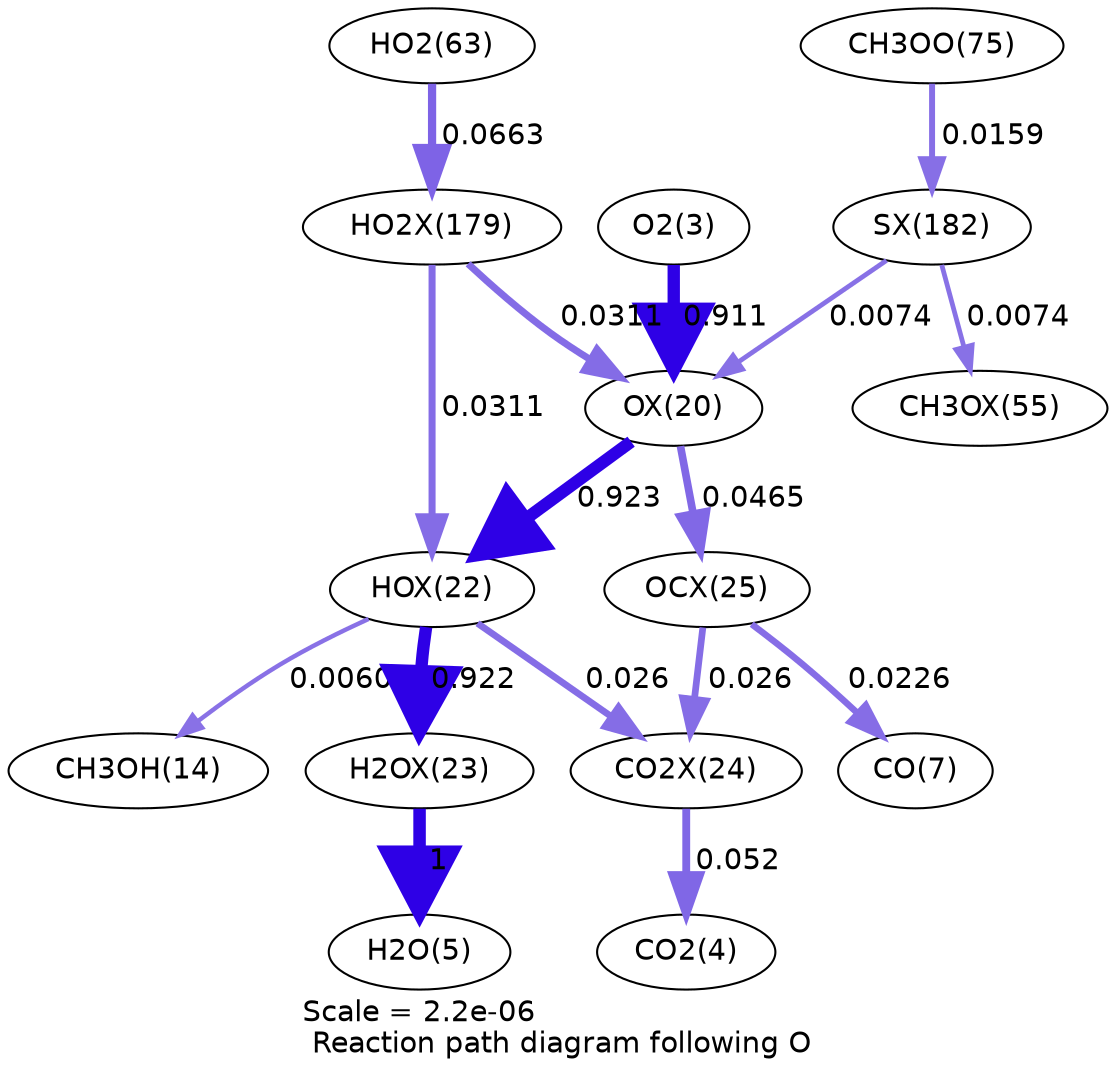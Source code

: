 digraph reaction_paths {
center=1;
s5 -> s77[fontname="Helvetica", penwidth=5.93, arrowsize=2.96, color="0.7, 1.41, 0.9"
, label=" 0.911"];
s77 -> s79[fontname="Helvetica", penwidth=5.94, arrowsize=2.97, color="0.7, 1.42, 0.9"
, label=" 0.923"];
s77 -> s82[fontname="Helvetica", penwidth=3.68, arrowsize=1.84, color="0.7, 0.547, 0.9"
, label=" 0.0465"];
s102 -> s77[fontname="Helvetica", penwidth=2.3, arrowsize=1.15, color="0.7, 0.507, 0.9"
, label=" 0.0074"];
s101 -> s77[fontname="Helvetica", penwidth=3.38, arrowsize=1.69, color="0.7, 0.531, 0.9"
, label=" 0.0311"];
s79 -> s16[fontname="Helvetica", penwidth=2.14, arrowsize=1.07, color="0.7, 0.506, 0.9"
, label=" 0.00602"];
s79 -> s80[fontname="Helvetica", penwidth=5.94, arrowsize=2.97, color="0.7, 1.42, 0.9"
, label=" 0.922"];
s79 -> s81[fontname="Helvetica", penwidth=3.24, arrowsize=1.62, color="0.7, 0.526, 0.9"
, label=" 0.026"];
s101 -> s79[fontname="Helvetica", penwidth=3.38, arrowsize=1.69, color="0.7, 0.531, 0.9"
, label=" 0.0311"];
s80 -> s7[fontname="Helvetica", penwidth=6, arrowsize=3, color="0.7, 1.5, 0.9"
, label=" 1"];
s82 -> s9[fontname="Helvetica", penwidth=3.14, arrowsize=1.57, color="0.7, 0.523, 0.9"
, label=" 0.0226"];
s82 -> s81[fontname="Helvetica", penwidth=3.24, arrowsize=1.62, color="0.7, 0.526, 0.9"
, label=" 0.026"];
s81 -> s6[fontname="Helvetica", penwidth=3.77, arrowsize=1.88, color="0.7, 0.552, 0.9"
, label=" 0.052"];
s31 -> s102[fontname="Helvetica", penwidth=2.87, arrowsize=1.44, color="0.7, 0.516, 0.9"
, label=" 0.0159"];
s102 -> s94[fontname="Helvetica", penwidth=2.3, arrowsize=1.15, color="0.7, 0.507, 0.9"
, label=" 0.0074"];
s25 -> s101[fontname="Helvetica", penwidth=3.95, arrowsize=1.98, color="0.7, 0.566, 0.9"
, label=" 0.0663"];
s5 [ fontname="Helvetica", label="O2(3)"];
s6 [ fontname="Helvetica", label="CO2(4)"];
s7 [ fontname="Helvetica", label="H2O(5)"];
s9 [ fontname="Helvetica", label="CO(7)"];
s16 [ fontname="Helvetica", label="CH3OH(14)"];
s25 [ fontname="Helvetica", label="HO2(63)"];
s31 [ fontname="Helvetica", label="CH3OO(75)"];
s77 [ fontname="Helvetica", label="OX(20)"];
s79 [ fontname="Helvetica", label="HOX(22)"];
s80 [ fontname="Helvetica", label="H2OX(23)"];
s81 [ fontname="Helvetica", label="CO2X(24)"];
s82 [ fontname="Helvetica", label="OCX(25)"];
s94 [ fontname="Helvetica", label="CH3OX(55)"];
s101 [ fontname="Helvetica", label="HO2X(179)"];
s102 [ fontname="Helvetica", label="SX(182)"];
 label = "Scale = 2.2e-06\l Reaction path diagram following O";
 fontname = "Helvetica";
}
